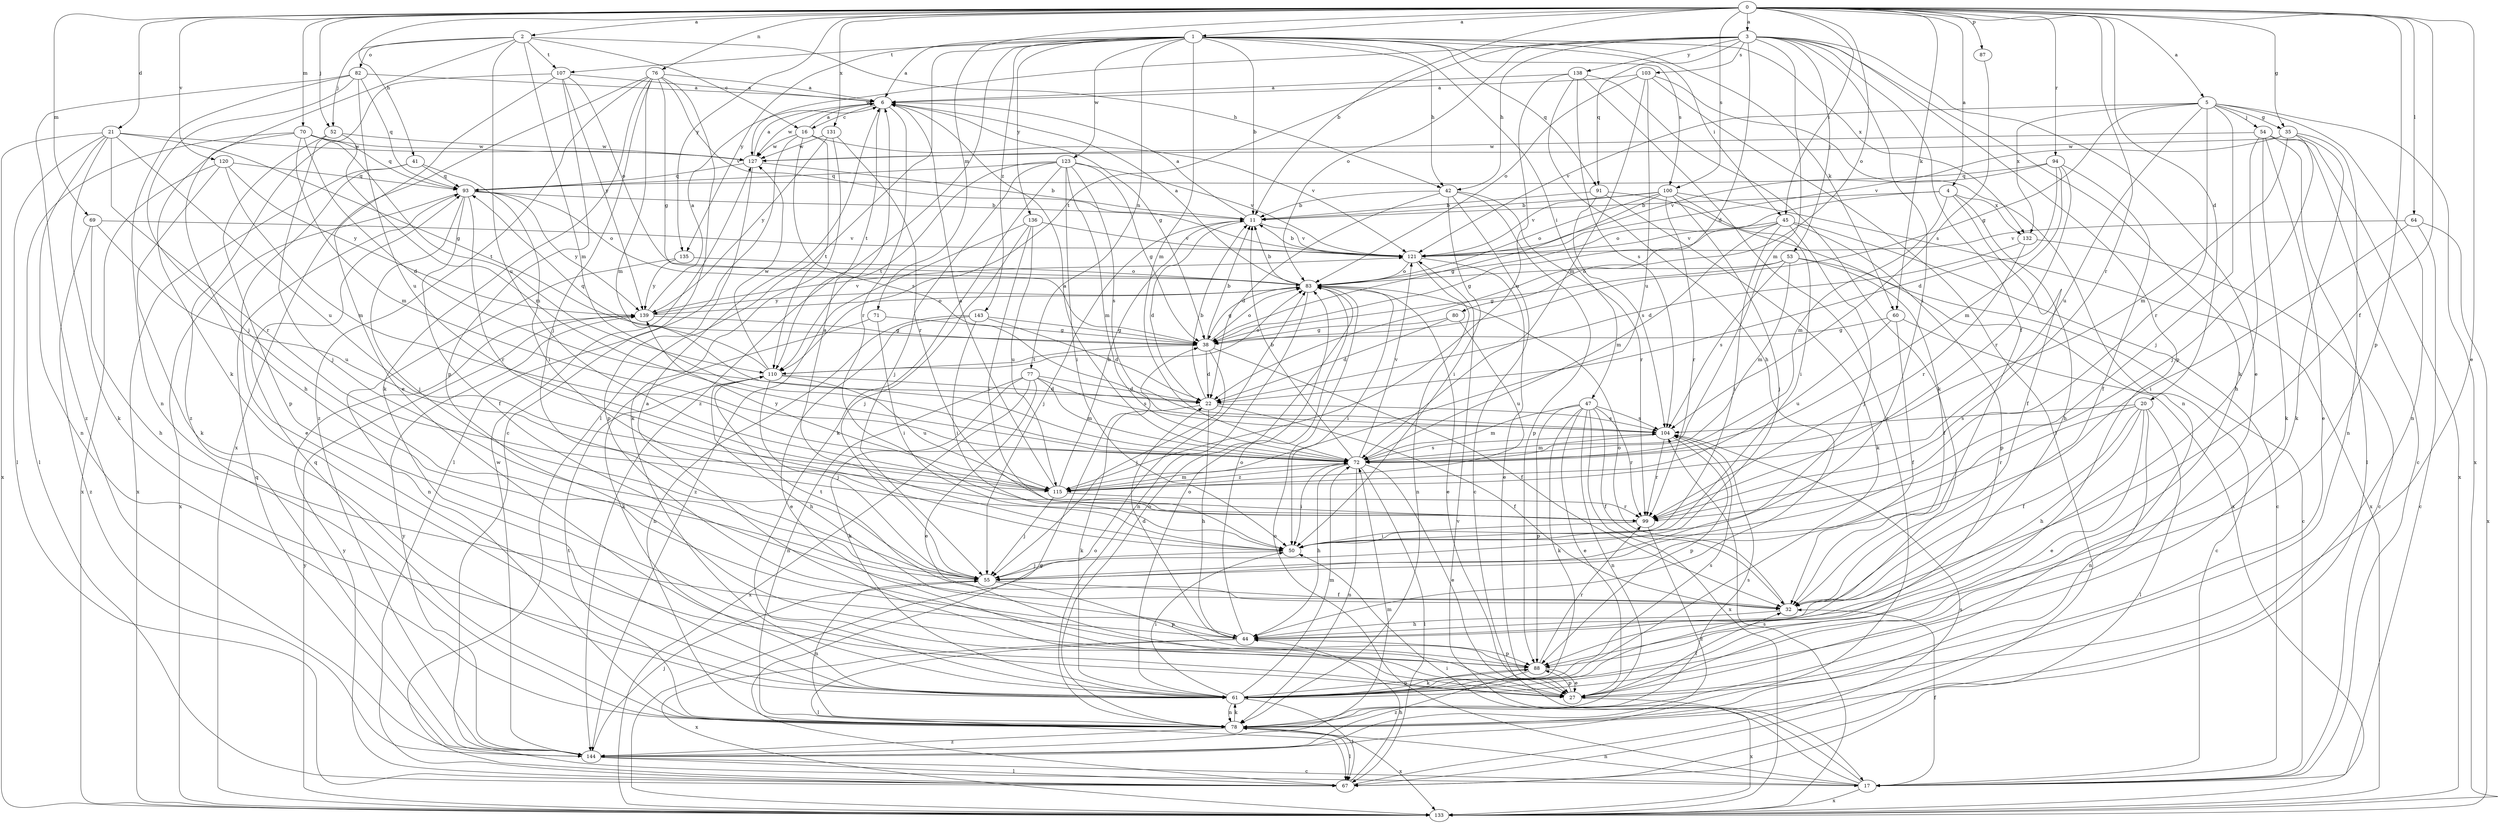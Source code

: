 strict digraph  {
0;
1;
2;
3;
4;
5;
6;
11;
16;
17;
20;
21;
22;
27;
32;
35;
38;
41;
42;
44;
45;
47;
50;
52;
53;
54;
55;
60;
61;
64;
67;
69;
70;
71;
72;
76;
77;
78;
80;
82;
83;
87;
88;
91;
93;
94;
99;
100;
103;
104;
107;
110;
115;
120;
121;
123;
127;
131;
132;
133;
135;
136;
138;
139;
143;
144;
0 -> 1  [label=a];
0 -> 2  [label=a];
0 -> 3  [label=a];
0 -> 4  [label=a];
0 -> 5  [label=a];
0 -> 11  [label=b];
0 -> 20  [label=d];
0 -> 21  [label=d];
0 -> 27  [label=e];
0 -> 32  [label=f];
0 -> 35  [label=g];
0 -> 41  [label=h];
0 -> 45  [label=i];
0 -> 52  [label=j];
0 -> 60  [label=k];
0 -> 64  [label=l];
0 -> 69  [label=m];
0 -> 70  [label=m];
0 -> 71  [label=m];
0 -> 76  [label=n];
0 -> 80  [label=o];
0 -> 87  [label=p];
0 -> 88  [label=p];
0 -> 94  [label=r];
0 -> 99  [label=r];
0 -> 100  [label=s];
0 -> 120  [label=v];
0 -> 131  [label=x];
0 -> 135  [label=y];
1 -> 6  [label=a];
1 -> 11  [label=b];
1 -> 42  [label=h];
1 -> 45  [label=i];
1 -> 47  [label=i];
1 -> 60  [label=k];
1 -> 67  [label=l];
1 -> 72  [label=m];
1 -> 77  [label=n];
1 -> 91  [label=q];
1 -> 100  [label=s];
1 -> 107  [label=t];
1 -> 123  [label=w];
1 -> 132  [label=x];
1 -> 135  [label=y];
1 -> 136  [label=y];
1 -> 143  [label=z];
1 -> 144  [label=z];
2 -> 16  [label=c];
2 -> 42  [label=h];
2 -> 52  [label=j];
2 -> 61  [label=k];
2 -> 72  [label=m];
2 -> 82  [label=o];
2 -> 107  [label=t];
2 -> 115  [label=u];
3 -> 22  [label=d];
3 -> 27  [label=e];
3 -> 32  [label=f];
3 -> 42  [label=h];
3 -> 50  [label=i];
3 -> 53  [label=j];
3 -> 61  [label=k];
3 -> 72  [label=m];
3 -> 83  [label=o];
3 -> 88  [label=p];
3 -> 91  [label=q];
3 -> 103  [label=s];
3 -> 110  [label=t];
3 -> 127  [label=w];
3 -> 138  [label=y];
4 -> 11  [label=b];
4 -> 32  [label=f];
4 -> 44  [label=h];
4 -> 72  [label=m];
4 -> 83  [label=o];
4 -> 132  [label=x];
5 -> 35  [label=g];
5 -> 38  [label=g];
5 -> 54  [label=j];
5 -> 55  [label=j];
5 -> 78  [label=n];
5 -> 99  [label=r];
5 -> 115  [label=u];
5 -> 121  [label=v];
5 -> 132  [label=x];
5 -> 133  [label=x];
6 -> 16  [label=c];
6 -> 38  [label=g];
6 -> 99  [label=r];
6 -> 110  [label=t];
6 -> 127  [label=w];
11 -> 6  [label=a];
11 -> 22  [label=d];
11 -> 55  [label=j];
11 -> 121  [label=v];
16 -> 6  [label=a];
16 -> 67  [label=l];
16 -> 104  [label=s];
16 -> 110  [label=t];
16 -> 121  [label=v];
16 -> 127  [label=w];
17 -> 32  [label=f];
17 -> 50  [label=i];
17 -> 78  [label=n];
17 -> 83  [label=o];
17 -> 121  [label=v];
17 -> 133  [label=x];
20 -> 27  [label=e];
20 -> 32  [label=f];
20 -> 44  [label=h];
20 -> 67  [label=l];
20 -> 78  [label=n];
20 -> 99  [label=r];
20 -> 104  [label=s];
21 -> 38  [label=g];
21 -> 61  [label=k];
21 -> 67  [label=l];
21 -> 78  [label=n];
21 -> 99  [label=r];
21 -> 115  [label=u];
21 -> 127  [label=w];
21 -> 133  [label=x];
22 -> 11  [label=b];
22 -> 32  [label=f];
22 -> 44  [label=h];
22 -> 61  [label=k];
22 -> 104  [label=s];
27 -> 6  [label=a];
27 -> 32  [label=f];
27 -> 88  [label=p];
27 -> 133  [label=x];
32 -> 44  [label=h];
32 -> 83  [label=o];
32 -> 110  [label=t];
35 -> 55  [label=j];
35 -> 61  [label=k];
35 -> 72  [label=m];
35 -> 78  [label=n];
35 -> 121  [label=v];
35 -> 127  [label=w];
38 -> 11  [label=b];
38 -> 22  [label=d];
38 -> 32  [label=f];
38 -> 55  [label=j];
38 -> 83  [label=o];
38 -> 110  [label=t];
41 -> 27  [label=e];
41 -> 50  [label=i];
41 -> 93  [label=q];
41 -> 133  [label=x];
42 -> 11  [label=b];
42 -> 17  [label=c];
42 -> 22  [label=d];
42 -> 50  [label=i];
42 -> 88  [label=p];
42 -> 99  [label=r];
44 -> 22  [label=d];
44 -> 67  [label=l];
44 -> 83  [label=o];
44 -> 88  [label=p];
44 -> 133  [label=x];
45 -> 17  [label=c];
45 -> 38  [label=g];
45 -> 50  [label=i];
45 -> 55  [label=j];
45 -> 72  [label=m];
45 -> 88  [label=p];
45 -> 121  [label=v];
47 -> 27  [label=e];
47 -> 32  [label=f];
47 -> 61  [label=k];
47 -> 72  [label=m];
47 -> 78  [label=n];
47 -> 88  [label=p];
47 -> 99  [label=r];
47 -> 104  [label=s];
47 -> 133  [label=x];
50 -> 6  [label=a];
50 -> 55  [label=j];
52 -> 55  [label=j];
52 -> 72  [label=m];
52 -> 88  [label=p];
52 -> 127  [label=w];
53 -> 17  [label=c];
53 -> 32  [label=f];
53 -> 38  [label=g];
53 -> 72  [label=m];
53 -> 83  [label=o];
53 -> 104  [label=s];
54 -> 17  [label=c];
54 -> 27  [label=e];
54 -> 44  [label=h];
54 -> 61  [label=k];
54 -> 67  [label=l];
54 -> 127  [label=w];
54 -> 133  [label=x];
55 -> 32  [label=f];
55 -> 78  [label=n];
55 -> 88  [label=p];
60 -> 17  [label=c];
60 -> 32  [label=f];
60 -> 38  [label=g];
60 -> 115  [label=u];
61 -> 50  [label=i];
61 -> 67  [label=l];
61 -> 72  [label=m];
61 -> 78  [label=n];
61 -> 83  [label=o];
61 -> 88  [label=p];
61 -> 104  [label=s];
64 -> 17  [label=c];
64 -> 50  [label=i];
64 -> 121  [label=v];
64 -> 133  [label=x];
67 -> 38  [label=g];
67 -> 44  [label=h];
67 -> 104  [label=s];
67 -> 139  [label=y];
69 -> 44  [label=h];
69 -> 115  [label=u];
69 -> 121  [label=v];
69 -> 144  [label=z];
70 -> 22  [label=d];
70 -> 44  [label=h];
70 -> 67  [label=l];
70 -> 72  [label=m];
70 -> 93  [label=q];
70 -> 110  [label=t];
70 -> 127  [label=w];
71 -> 38  [label=g];
71 -> 50  [label=i];
71 -> 61  [label=k];
72 -> 6  [label=a];
72 -> 11  [label=b];
72 -> 27  [label=e];
72 -> 44  [label=h];
72 -> 50  [label=i];
72 -> 67  [label=l];
72 -> 78  [label=n];
72 -> 104  [label=s];
72 -> 121  [label=v];
72 -> 115  [label=z];
76 -> 6  [label=a];
76 -> 17  [label=c];
76 -> 38  [label=g];
76 -> 55  [label=j];
76 -> 61  [label=k];
76 -> 72  [label=m];
76 -> 121  [label=v];
76 -> 133  [label=x];
76 -> 144  [label=z];
77 -> 22  [label=d];
77 -> 27  [label=e];
77 -> 61  [label=k];
77 -> 72  [label=m];
77 -> 78  [label=n];
77 -> 104  [label=s];
77 -> 133  [label=x];
78 -> 61  [label=k];
78 -> 67  [label=l];
78 -> 83  [label=o];
78 -> 93  [label=q];
78 -> 104  [label=s];
78 -> 110  [label=t];
78 -> 133  [label=x];
78 -> 144  [label=z];
80 -> 22  [label=d];
80 -> 38  [label=g];
80 -> 115  [label=u];
82 -> 6  [label=a];
82 -> 55  [label=j];
82 -> 78  [label=n];
82 -> 93  [label=q];
82 -> 115  [label=u];
82 -> 144  [label=z];
83 -> 6  [label=a];
83 -> 11  [label=b];
83 -> 27  [label=e];
83 -> 38  [label=g];
83 -> 50  [label=i];
83 -> 78  [label=n];
83 -> 139  [label=y];
87 -> 104  [label=s];
88 -> 27  [label=e];
88 -> 61  [label=k];
88 -> 99  [label=r];
88 -> 144  [label=z];
91 -> 11  [label=b];
91 -> 61  [label=k];
91 -> 104  [label=s];
91 -> 133  [label=x];
93 -> 11  [label=b];
93 -> 32  [label=f];
93 -> 55  [label=j];
93 -> 83  [label=o];
93 -> 99  [label=r];
93 -> 133  [label=x];
93 -> 139  [label=y];
94 -> 22  [label=d];
94 -> 32  [label=f];
94 -> 72  [label=m];
94 -> 93  [label=q];
94 -> 99  [label=r];
94 -> 121  [label=v];
99 -> 50  [label=i];
99 -> 144  [label=z];
100 -> 11  [label=b];
100 -> 38  [label=g];
100 -> 50  [label=i];
100 -> 55  [label=j];
100 -> 83  [label=o];
100 -> 99  [label=r];
100 -> 121  [label=v];
100 -> 133  [label=x];
103 -> 6  [label=a];
103 -> 67  [label=l];
103 -> 72  [label=m];
103 -> 78  [label=n];
103 -> 83  [label=o];
103 -> 115  [label=u];
104 -> 72  [label=m];
104 -> 88  [label=p];
104 -> 99  [label=r];
107 -> 6  [label=a];
107 -> 27  [label=e];
107 -> 83  [label=o];
107 -> 88  [label=p];
107 -> 139  [label=y];
107 -> 144  [label=z];
110 -> 22  [label=d];
110 -> 44  [label=h];
110 -> 55  [label=j];
110 -> 83  [label=o];
110 -> 93  [label=q];
110 -> 115  [label=u];
110 -> 127  [label=w];
115 -> 6  [label=a];
115 -> 11  [label=b];
115 -> 55  [label=j];
115 -> 72  [label=m];
115 -> 99  [label=r];
115 -> 139  [label=y];
120 -> 61  [label=k];
120 -> 72  [label=m];
120 -> 93  [label=q];
120 -> 133  [label=x];
120 -> 139  [label=y];
121 -> 11  [label=b];
121 -> 27  [label=e];
121 -> 78  [label=n];
121 -> 83  [label=o];
123 -> 38  [label=g];
123 -> 50  [label=i];
123 -> 55  [label=j];
123 -> 61  [label=k];
123 -> 72  [label=m];
123 -> 93  [label=q];
123 -> 104  [label=s];
123 -> 110  [label=t];
123 -> 121  [label=v];
127 -> 6  [label=a];
127 -> 11  [label=b];
127 -> 88  [label=p];
127 -> 93  [label=q];
131 -> 61  [label=k];
131 -> 99  [label=r];
131 -> 127  [label=w];
131 -> 139  [label=y];
132 -> 17  [label=c];
132 -> 22  [label=d];
132 -> 99  [label=r];
133 -> 83  [label=o];
133 -> 104  [label=s];
133 -> 139  [label=y];
135 -> 78  [label=n];
135 -> 83  [label=o];
135 -> 139  [label=y];
136 -> 50  [label=i];
136 -> 55  [label=j];
136 -> 115  [label=u];
136 -> 121  [label=v];
136 -> 144  [label=z];
138 -> 6  [label=a];
138 -> 44  [label=h];
138 -> 61  [label=k];
138 -> 104  [label=s];
138 -> 115  [label=u];
138 -> 144  [label=z];
139 -> 6  [label=a];
139 -> 38  [label=g];
139 -> 83  [label=o];
139 -> 121  [label=v];
143 -> 22  [label=d];
143 -> 27  [label=e];
143 -> 38  [label=g];
143 -> 50  [label=i];
143 -> 78  [label=n];
144 -> 17  [label=c];
144 -> 55  [label=j];
144 -> 67  [label=l];
144 -> 72  [label=m];
144 -> 93  [label=q];
144 -> 127  [label=w];
144 -> 139  [label=y];
}
